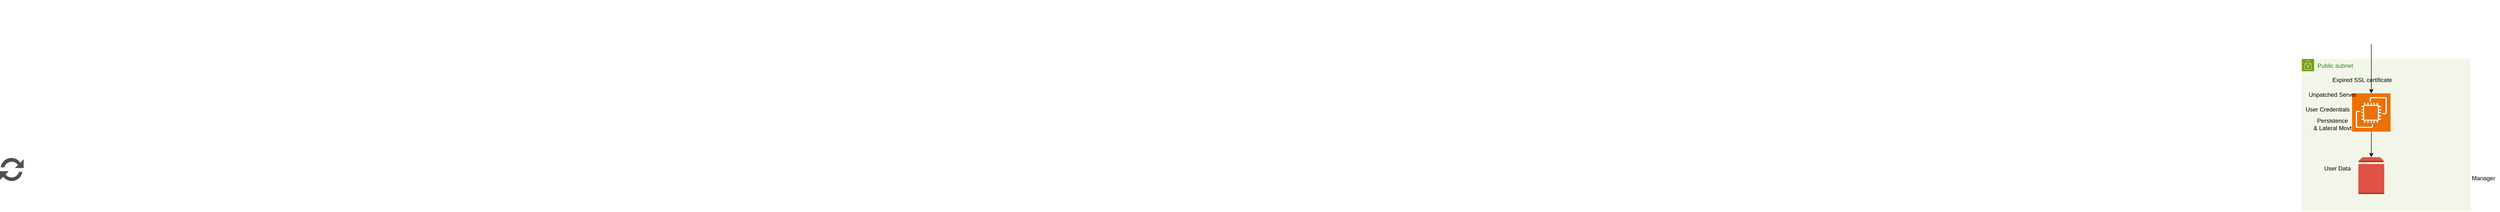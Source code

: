 <mxfile version="24.3.0" type="github" pages="2">
  <diagram name="Page-1" id="ZeoZ0WHfsodcyNxrAfag">
    <mxGraphModel dx="899" dy="1666" grid="1" gridSize="10" guides="1" tooltips="1" connect="1" arrows="1" fold="1" page="1" pageScale="1" pageWidth="850" pageHeight="1100" math="0" shadow="0">
      <root>
        <mxCell id="0" />
        <mxCell id="1" parent="0" />
        <mxCell id="gUTC3p-jZjWf_sy_iYI1-1" value="" style="sketch=0;pointerEvents=1;shadow=0;dashed=0;html=1;strokeColor=none;labelPosition=center;verticalLabelPosition=bottom;verticalAlign=top;align=center;fillColor=#505050;shape=mxgraph.mscae.intune.update" vertex="1" parent="1">
          <mxGeometry x="400" y="270" width="48" height="50" as="geometry" />
        </mxCell>
        <mxCell id="gUTC3p-jZjWf_sy_iYI1-3" value="Patch Manager" style="text;html=1;align=center;verticalAlign=middle;resizable=0;points=[];autosize=1;strokeColor=none;fillColor=none;" vertex="1" parent="1">
          <mxGeometry x="5369" y="298" width="100" height="30" as="geometry" />
        </mxCell>
        <mxCell id="gUTC3p-jZjWf_sy_iYI1-5" value="Public subnet" style="points=[[0,0],[0.25,0],[0.5,0],[0.75,0],[1,0],[1,0.25],[1,0.5],[1,0.75],[1,1],[0.75,1],[0.5,1],[0.25,1],[0,1],[0,0.75],[0,0.5],[0,0.25]];outlineConnect=0;gradientColor=none;html=1;whiteSpace=wrap;fontSize=12;fontStyle=0;container=1;pointerEvents=0;collapsible=0;recursiveResize=0;shape=mxgraph.aws4.group;grIcon=mxgraph.aws4.group_security_group;grStroke=0;strokeColor=#7AA116;fillColor=#F2F6E8;verticalAlign=top;align=left;spacingLeft=30;fontColor=#248814;dashed=0;" vertex="1" parent="1">
          <mxGeometry x="5068" y="70" width="342" height="310" as="geometry" />
        </mxCell>
        <mxCell id="gUTC3p-jZjWf_sy_iYI1-10" value="" style="edgeStyle=orthogonalEdgeStyle;rounded=0;orthogonalLoop=1;jettySize=auto;html=1;" edge="1" parent="gUTC3p-jZjWf_sy_iYI1-5" source="gUTC3p-jZjWf_sy_iYI1-4" target="gUTC3p-jZjWf_sy_iYI1-7">
          <mxGeometry relative="1" as="geometry" />
        </mxCell>
        <mxCell id="gUTC3p-jZjWf_sy_iYI1-4" value="" style="sketch=0;points=[[0,0,0],[0.25,0,0],[0.5,0,0],[0.75,0,0],[1,0,0],[0,1,0],[0.25,1,0],[0.5,1,0],[0.75,1,0],[1,1,0],[0,0.25,0],[0,0.5,0],[0,0.75,0],[1,0.25,0],[1,0.5,0],[1,0.75,0]];outlineConnect=0;fontColor=#232F3E;fillColor=#ED7100;strokeColor=#ffffff;dashed=0;verticalLabelPosition=bottom;verticalAlign=top;align=center;html=1;fontSize=12;fontStyle=0;aspect=fixed;shape=mxgraph.aws4.resourceIcon;resIcon=mxgraph.aws4.ec2;" vertex="1" parent="gUTC3p-jZjWf_sy_iYI1-5">
          <mxGeometry x="102" y="70" width="78" height="78" as="geometry" />
        </mxCell>
        <mxCell id="gUTC3p-jZjWf_sy_iYI1-7" value="" style="outlineConnect=0;dashed=0;verticalLabelPosition=bottom;verticalAlign=top;align=center;html=1;shape=mxgraph.aws3.volume;fillColor=#E05243;gradientColor=none;" vertex="1" parent="gUTC3p-jZjWf_sy_iYI1-5">
          <mxGeometry x="114.75" y="200" width="52.5" height="75" as="geometry" />
        </mxCell>
        <mxCell id="gUTC3p-jZjWf_sy_iYI1-9" value="" style="edgeStyle=orthogonalEdgeStyle;rounded=0;orthogonalLoop=1;jettySize=auto;html=1;" edge="1" parent="1" source="gUTC3p-jZjWf_sy_iYI1-8" target="gUTC3p-jZjWf_sy_iYI1-4">
          <mxGeometry relative="1" as="geometry" />
        </mxCell>
        <mxCell id="gUTC3p-jZjWf_sy_iYI1-8" value="" style="shape=image;html=1;verticalAlign=top;verticalLabelPosition=bottom;labelBackgroundColor=#ffffff;imageAspect=0;aspect=fixed;image=https://cdn2.iconfinder.com/data/icons/woothemes/PNG/intruder.png" vertex="1" parent="1">
          <mxGeometry x="5164" y="-50" width="90" height="90" as="geometry" />
        </mxCell>
        <mxCell id="gUTC3p-jZjWf_sy_iYI1-11" value="Expired SSL certificate" style="text;html=1;align=center;verticalAlign=middle;resizable=0;points=[];autosize=1;strokeColor=none;fillColor=none;" vertex="1" parent="1">
          <mxGeometry x="5120" y="98" width="140" height="30" as="geometry" />
        </mxCell>
        <mxCell id="gUTC3p-jZjWf_sy_iYI1-12" value="User Credentials" style="text;html=1;align=center;verticalAlign=middle;resizable=0;points=[];autosize=1;strokeColor=none;fillColor=none;" vertex="1" parent="1">
          <mxGeometry x="5065" y="158" width="110" height="30" as="geometry" />
        </mxCell>
        <mxCell id="gUTC3p-jZjWf_sy_iYI1-13" value="&lt;div&gt;Persistence&lt;/div&gt;&lt;div&gt;&amp;amp; Lateral Movt&lt;br&gt;&lt;/div&gt;" style="text;html=1;align=center;verticalAlign=middle;resizable=0;points=[];autosize=1;strokeColor=none;fillColor=none;" vertex="1" parent="1">
          <mxGeometry x="5080" y="183" width="100" height="40" as="geometry" />
        </mxCell>
        <mxCell id="gUTC3p-jZjWf_sy_iYI1-14" value="User Data" style="text;html=1;align=center;verticalAlign=middle;resizable=0;points=[];autosize=1;strokeColor=none;fillColor=none;" vertex="1" parent="1">
          <mxGeometry x="5100" y="278" width="80" height="30" as="geometry" />
        </mxCell>
        <mxCell id="gUTC3p-jZjWf_sy_iYI1-15" value="Unpatched Server" style="text;html=1;align=center;verticalAlign=middle;resizable=0;points=[];autosize=1;strokeColor=none;fillColor=none;" vertex="1" parent="1">
          <mxGeometry x="5070" y="128" width="120" height="30" as="geometry" />
        </mxCell>
      </root>
    </mxGraphModel>
  </diagram>
  <diagram id="PSVWc9Ohz6YlZw6CIQyH" name="Page-2">
    <mxGraphModel dx="899" dy="566" grid="1" gridSize="10" guides="1" tooltips="1" connect="1" arrows="1" fold="1" page="1" pageScale="1" pageWidth="850" pageHeight="1100" math="0" shadow="0">
      <root>
        <mxCell id="0" />
        <mxCell id="1" parent="0" />
        <mxCell id="1PCJW9EKXeOpJS-jBmUV-6" value="VPC" style="points=[[0,0],[0.25,0],[0.5,0],[0.75,0],[1,0],[1,0.25],[1,0.5],[1,0.75],[1,1],[0.75,1],[0.5,1],[0.25,1],[0,1],[0,0.75],[0,0.5],[0,0.25]];outlineConnect=0;gradientColor=none;html=1;whiteSpace=wrap;fontSize=12;fontStyle=0;container=1;pointerEvents=0;collapsible=0;recursiveResize=0;shape=mxgraph.aws4.group;grIcon=mxgraph.aws4.group_vpc2;strokeColor=#8C4FFF;fillColor=none;verticalAlign=top;align=left;spacingLeft=30;fontColor=#AAB7B8;dashed=0;" vertex="1" parent="1">
          <mxGeometry x="230" y="50" width="360" height="490" as="geometry" />
        </mxCell>
        <mxCell id="1PCJW9EKXeOpJS-jBmUV-7" value="" style="sketch=0;points=[[0,0,0],[0.25,0,0],[0.5,0,0],[0.75,0,0],[1,0,0],[0,1,0],[0.25,1,0],[0.5,1,0],[0.75,1,0],[1,1,0],[0,0.25,0],[0,0.5,0],[0,0.75,0],[1,0.25,0],[1,0.5,0],[1,0.75,0]];outlineConnect=0;fontColor=#232F3E;fillColor=#ED7100;strokeColor=#ffffff;dashed=0;verticalLabelPosition=bottom;verticalAlign=top;align=center;html=1;fontSize=12;fontStyle=0;aspect=fixed;shape=mxgraph.aws4.resourceIcon;resIcon=mxgraph.aws4.ec2;" vertex="1" parent="1PCJW9EKXeOpJS-jBmUV-6">
          <mxGeometry x="120" y="215" width="60" height="60" as="geometry" />
        </mxCell>
        <mxCell id="1PCJW9EKXeOpJS-jBmUV-9" value="Private subnet" style="points=[[0,0],[0.25,0],[0.5,0],[0.75,0],[1,0],[1,0.25],[1,0.5],[1,0.75],[1,1],[0.75,1],[0.5,1],[0.25,1],[0,1],[0,0.75],[0,0.5],[0,0.25]];outlineConnect=0;gradientColor=none;html=1;whiteSpace=wrap;fontSize=12;fontStyle=0;container=1;pointerEvents=0;collapsible=0;recursiveResize=0;shape=mxgraph.aws4.group;grIcon=mxgraph.aws4.group_security_group;grStroke=0;strokeColor=#00A4A6;fillColor=#E6F6F7;verticalAlign=top;align=left;spacingLeft=30;fontColor=#147EBA;dashed=0;" vertex="1" parent="1PCJW9EKXeOpJS-jBmUV-6">
          <mxGeometry x="40" y="310" width="230" height="130" as="geometry" />
        </mxCell>
        <mxCell id="1PCJW9EKXeOpJS-jBmUV-12" value="Amazon RDS" style="sketch=0;outlineConnect=0;fontColor=#232F3E;gradientColor=none;strokeColor=#ffffff;fillColor=#232F3E;dashed=0;verticalLabelPosition=middle;verticalAlign=bottom;align=center;html=1;whiteSpace=wrap;fontSize=10;fontStyle=1;spacing=3;shape=mxgraph.aws4.productIcon;prIcon=mxgraph.aws4.rds;" vertex="1" parent="1PCJW9EKXeOpJS-jBmUV-9">
          <mxGeometry x="75" y="30" width="80" height="100" as="geometry" />
        </mxCell>
        <mxCell id="1PCJW9EKXeOpJS-jBmUV-11" value="" style="sketch=0;points=[[0,0,0],[0.25,0,0],[0.5,0,0],[0.75,0,0],[1,0,0],[0,1,0],[0.25,1,0],[0.5,1,0],[0.75,1,0],[1,1,0],[0,0.25,0],[0,0.5,0],[0,0.75,0],[1,0.25,0],[1,0.5,0],[1,0.75,0]];outlineConnect=0;fontColor=#232F3E;fillColor=#ED7100;strokeColor=#ffffff;dashed=0;verticalLabelPosition=bottom;verticalAlign=top;align=center;html=1;fontSize=12;fontStyle=0;aspect=fixed;shape=mxgraph.aws4.resourceIcon;resIcon=mxgraph.aws4.ec2;" vertex="1" parent="1PCJW9EKXeOpJS-jBmUV-6">
          <mxGeometry x="125" y="215" width="60" height="60" as="geometry" />
        </mxCell>
        <mxCell id="1PCJW9EKXeOpJS-jBmUV-19" value="" style="sketch=0;outlineConnect=0;fontColor=#232F3E;gradientColor=none;fillColor=#8C4FFF;strokeColor=none;dashed=0;verticalLabelPosition=bottom;verticalAlign=top;align=center;html=1;fontSize=12;fontStyle=0;aspect=fixed;pointerEvents=1;shape=mxgraph.aws4.internet_gateway;" vertex="1" parent="1PCJW9EKXeOpJS-jBmUV-6">
          <mxGeometry x="125" y="-40" width="58" height="58" as="geometry" />
        </mxCell>
        <mxCell id="1PCJW9EKXeOpJS-jBmUV-18" value="AWS WAF" style="sketch=0;outlineConnect=0;fontColor=#232F3E;gradientColor=none;strokeColor=#ffffff;fillColor=#232F3E;dashed=0;verticalLabelPosition=middle;verticalAlign=bottom;align=center;html=1;whiteSpace=wrap;fontSize=10;fontStyle=1;spacing=3;shape=mxgraph.aws4.productIcon;prIcon=mxgraph.aws4.waf;" vertex="1" parent="1PCJW9EKXeOpJS-jBmUV-6">
          <mxGeometry x="270" y="80" width="80" height="100" as="geometry" />
        </mxCell>
        <mxCell id="1PCJW9EKXeOpJS-jBmUV-2" value="Private subnet" style="points=[[0,0],[0.25,0],[0.5,0],[0.75,0],[1,0],[1,0.25],[1,0.5],[1,0.75],[1,1],[0.75,1],[0.5,1],[0.25,1],[0,1],[0,0.75],[0,0.5],[0,0.25]];outlineConnect=0;gradientColor=none;html=1;whiteSpace=wrap;fontSize=12;fontStyle=0;container=1;pointerEvents=0;collapsible=0;recursiveResize=0;shape=mxgraph.aws4.group;grIcon=mxgraph.aws4.group_security_group;grStroke=0;strokeColor=#00A4A6;fillColor=#E6F6F7;verticalAlign=top;align=left;spacingLeft=30;fontColor=#147EBA;dashed=0;" vertex="1" parent="1">
          <mxGeometry x="270" y="230" width="220" height="130" as="geometry" />
        </mxCell>
        <mxCell id="1PCJW9EKXeOpJS-jBmUV-14" value="" style="sketch=0;points=[[0,0,0],[0.25,0,0],[0.5,0,0],[0.75,0,0],[1,0,0],[0,1,0],[0.25,1,0],[0.5,1,0],[0.75,1,0],[1,1,0],[0,0.25,0],[0,0.5,0],[0,0.75,0],[1,0.25,0],[1,0.5,0],[1,0.75,0]];outlineConnect=0;fontColor=#232F3E;fillColor=#ED7100;strokeColor=#ffffff;dashed=0;verticalLabelPosition=bottom;verticalAlign=top;align=center;html=1;fontSize=12;fontStyle=0;aspect=fixed;shape=mxgraph.aws4.resourceIcon;resIcon=mxgraph.aws4.ec2;" vertex="1" parent="1PCJW9EKXeOpJS-jBmUV-2">
          <mxGeometry x="85" y="35" width="60" height="60" as="geometry" />
        </mxCell>
        <mxCell id="1PCJW9EKXeOpJS-jBmUV-1" value="Public subnet" style="points=[[0,0],[0.25,0],[0.5,0],[0.75,0],[1,0],[1,0.25],[1,0.5],[1,0.75],[1,1],[0.75,1],[0.5,1],[0.25,1],[0,1],[0,0.75],[0,0.5],[0,0.25]];outlineConnect=0;gradientColor=none;html=1;whiteSpace=wrap;fontSize=12;fontStyle=0;container=1;pointerEvents=0;collapsible=0;recursiveResize=0;shape=mxgraph.aws4.group;grIcon=mxgraph.aws4.group_security_group;grStroke=0;strokeColor=#7AA116;fillColor=#F2F6E8;verticalAlign=top;align=left;spacingLeft=30;fontColor=#248814;dashed=0;" vertex="1" parent="1">
          <mxGeometry x="270" y="80" width="230" height="170" as="geometry" />
        </mxCell>
        <mxCell id="1PCJW9EKXeOpJS-jBmUV-15" value="Security group" style="fillColor=none;strokeColor=#DD3522;verticalAlign=top;fontStyle=0;fontColor=#DD3522;whiteSpace=wrap;html=1;" vertex="1" parent="1PCJW9EKXeOpJS-jBmUV-1">
          <mxGeometry x="50" y="40" width="130" height="130" as="geometry" />
        </mxCell>
        <mxCell id="1PCJW9EKXeOpJS-jBmUV-20" value="" style="outlineConnect=0;dashed=0;verticalLabelPosition=bottom;verticalAlign=top;align=center;html=1;shape=mxgraph.aws3.classic_load_balancer;fillColor=#F58536;gradientColor=none;" vertex="1" parent="1PCJW9EKXeOpJS-jBmUV-1">
          <mxGeometry x="86" y="58" width="69" height="72" as="geometry" />
        </mxCell>
        <mxCell id="1PCJW9EKXeOpJS-jBmUV-13" value="Patch&#xa;manager" style="sketch=0;outlineConnect=0;fontColor=#232F3E;gradientColor=none;strokeColor=#232F3E;fillColor=#ffffff;dashed=0;verticalLabelPosition=bottom;verticalAlign=top;align=center;html=1;fontSize=12;fontStyle=0;aspect=fixed;shape=mxgraph.aws4.resourceIcon;resIcon=mxgraph.aws4.patch_manager;" vertex="1" parent="1">
          <mxGeometry x="160" y="100" width="60" height="60" as="geometry" />
        </mxCell>
        <mxCell id="1PCJW9EKXeOpJS-jBmUV-16" value="Network&#xa;access&#xa;control list" style="sketch=0;outlineConnect=0;fontColor=#232F3E;gradientColor=none;strokeColor=#232F3E;fillColor=#ffffff;dashed=0;verticalLabelPosition=bottom;verticalAlign=top;align=center;html=1;fontSize=12;fontStyle=0;aspect=fixed;shape=mxgraph.aws4.resourceIcon;resIcon=mxgraph.aws4.network_access_control_list;" vertex="1" parent="1">
          <mxGeometry x="160" y="210" width="60" height="60" as="geometry" />
        </mxCell>
        <mxCell id="1PCJW9EKXeOpJS-jBmUV-17" value="AWS Certificate Manager" style="sketch=0;outlineConnect=0;fontColor=#232F3E;gradientColor=none;strokeColor=#ffffff;fillColor=#232F3E;dashed=0;verticalLabelPosition=middle;verticalAlign=bottom;align=center;html=1;whiteSpace=wrap;fontSize=10;fontStyle=1;spacing=3;shape=mxgraph.aws4.productIcon;prIcon=mxgraph.aws4.certificate_manager_3;" vertex="1" parent="1">
          <mxGeometry x="150" y="330" width="80" height="110" as="geometry" />
        </mxCell>
      </root>
    </mxGraphModel>
  </diagram>
</mxfile>
